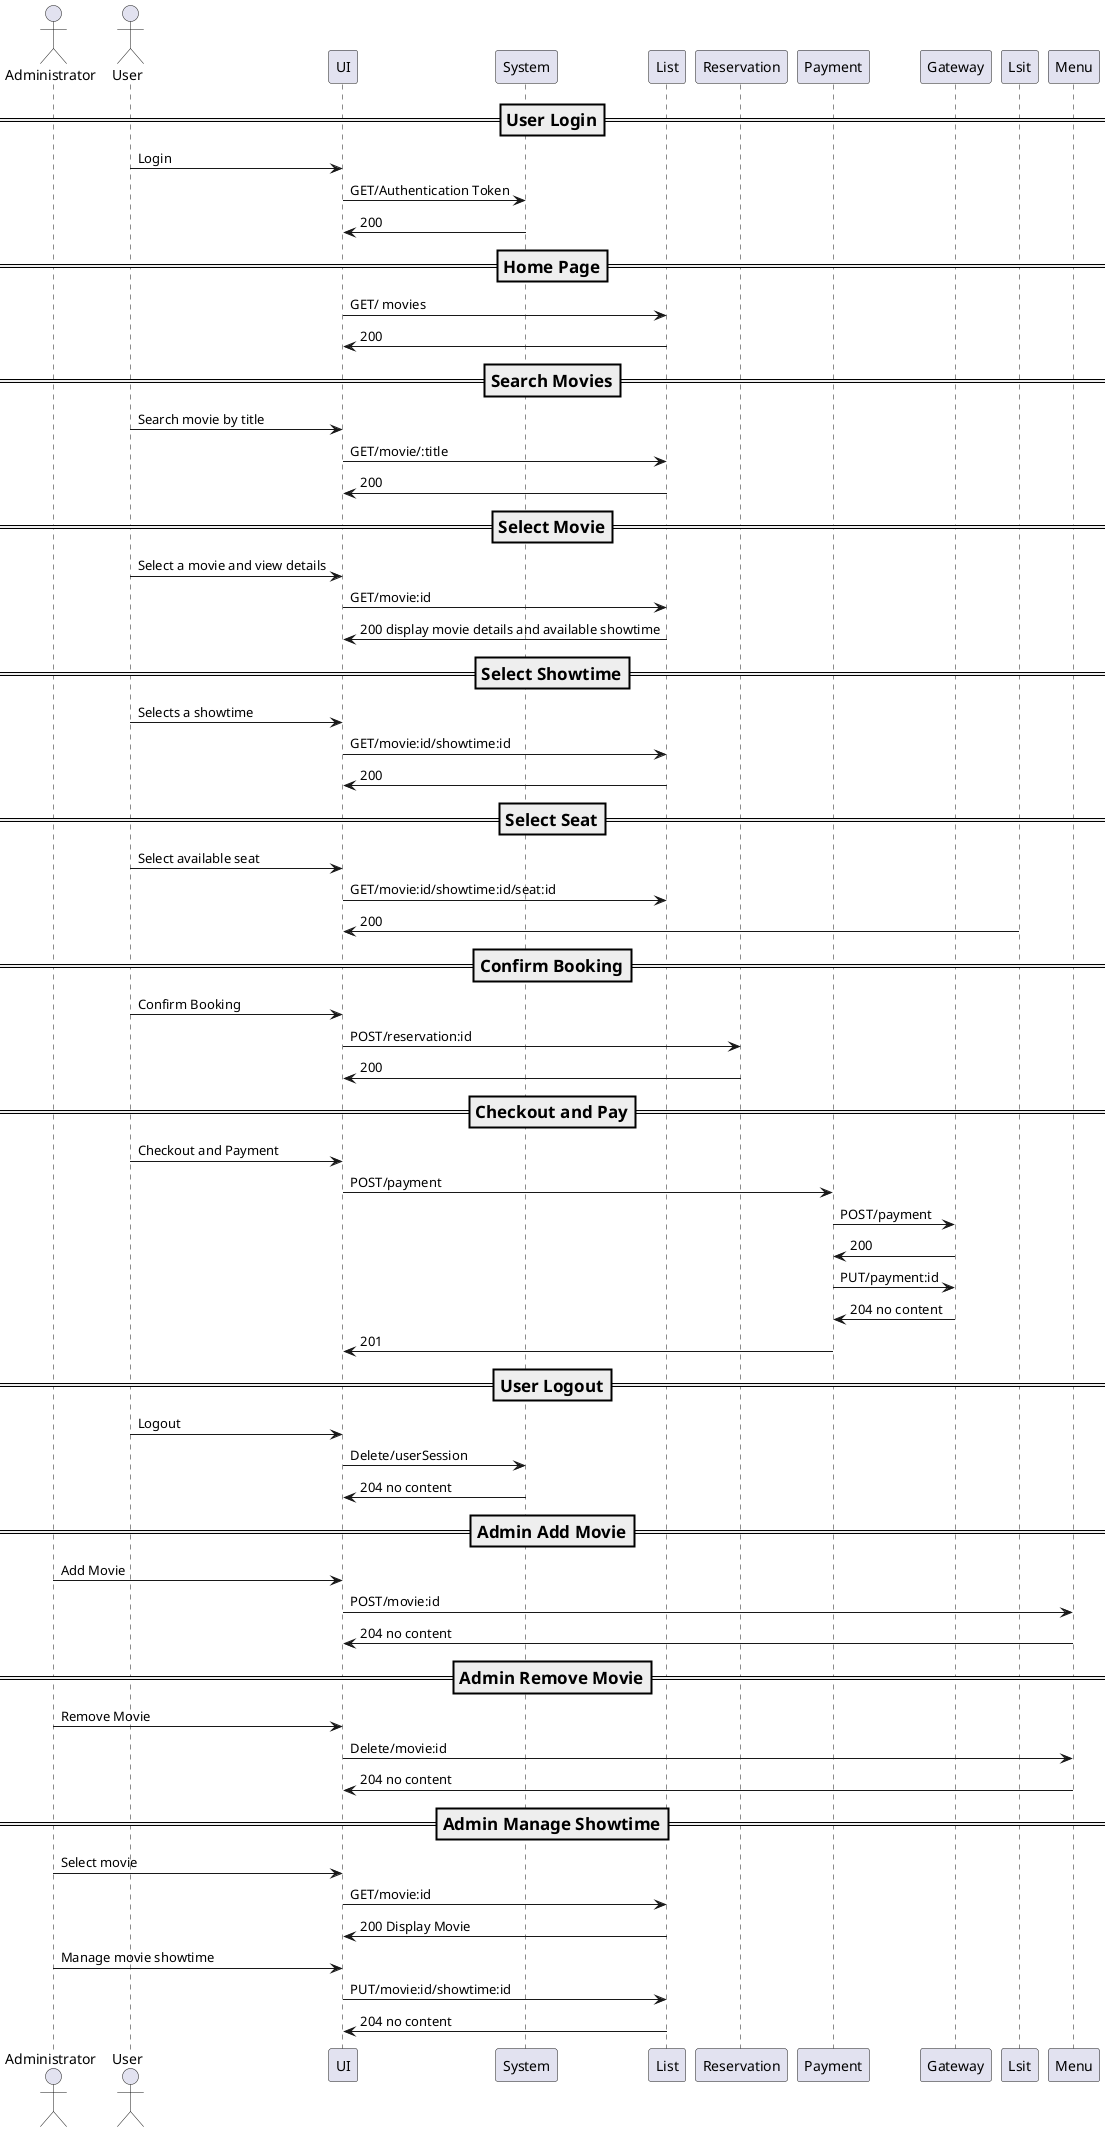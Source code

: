 @startuml

Actor Administrator
Actor User
Participant UI
Participant System
Participant List
Participant Reservation
Participant Payment
Participant Gateway

=== User Login ==
User -> UI : Login
UI -> System : GET/Authentication Token
System -> UI : 200

=== Home Page ==
UI -> List : GET/ movies
List -> UI : 200

=== Search Movies ==
User -> UI : Search movie by title
UI -> List : GET/movie/:title
List -> UI : 200

=== Select Movie ==
User -> UI : Select a movie and view details
UI -> List : GET/movie:id
List -> UI : 200 display movie details and available showtime

=== Select Showtime ==
User -> UI : Selects a showtime
UI -> List : GET/movie:id/showtime:id
List -> UI : 200 

=== Select Seat ==
User -> UI : Select available seat
UI -> List : GET/movie:id/showtime:id/seat:id
Lsit -> UI : 200

=== Confirm Booking ==
User -> UI : Confirm Booking
UI -> Reservation : POST/reservation:id
Reservation -> UI : 200

=== Checkout and Pay ==
User -> UI : Checkout and Payment
UI -> Payment : POST/payment
Payment -> Gateway : POST/payment
Gateway -> Payment : 200
Payment -> Gateway : PUT/payment:id
Gateway -> Payment : 204 no content
Payment -> UI : 201

=== User Logout ==
User -> UI : Logout
UI -> System : Delete/userSession
System -> UI : 204 no content

=== Admin Add Movie ==
Administrator -> UI : Add Movie
UI -> Menu : POST/movie:id
Menu -> UI : 204 no content

=== Admin Remove Movie ==
Administrator -> UI : Remove Movie
UI -> Menu : Delete/movie:id
Menu -> UI : 204 no content

=== Admin Manage Showtime ==
Administrator -> UI : Select movie
UI -> List : GET/movie:id
List -> UI : 200 Display Movie

Administrator -> UI : Manage movie showtime
UI -> List : PUT/movie:id/showtime:id
List -> UI : 204 no content

@enduml